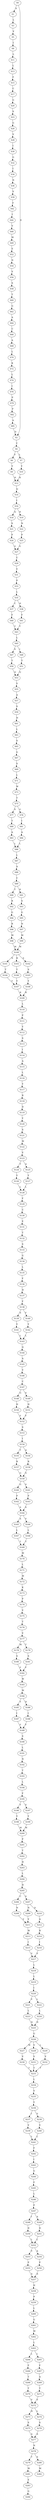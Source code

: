 strict digraph  {
	S0 -> S1 [ label = S ];
	S0 -> S2 [ label = D ];
	S1 -> S3 [ label = L ];
	S2 -> S4 [ label = C ];
	S3 -> S5 [ label = V ];
	S4 -> S6 [ label = F ];
	S4 -> S7 [ label = L ];
	S5 -> S8 [ label = I ];
	S6 -> S9 [ label = Y ];
	S7 -> S10 [ label = Y ];
	S8 -> S11 [ label = L ];
	S9 -> S12 [ label = H ];
	S10 -> S12 [ label = H ];
	S11 -> S13 [ label = L ];
	S12 -> S14 [ label = Q ];
	S13 -> S15 [ label = F ];
	S14 -> S16 [ label = I ];
	S15 -> S17 [ label = C ];
	S16 -> S18 [ label = Q ];
	S16 -> S19 [ label = R ];
	S17 -> S20 [ label = G ];
	S18 -> S21 [ label = S ];
	S19 -> S22 [ label = N ];
	S20 -> S23 [ label = S ];
	S21 -> S24 [ label = P ];
	S22 -> S25 [ label = P ];
	S23 -> S26 [ label = G ];
	S24 -> S27 [ label = G ];
	S25 -> S27 [ label = G ];
	S26 -> S28 [ label = V ];
	S27 -> S29 [ label = C ];
	S28 -> S30 [ label = I ];
	S29 -> S31 [ label = Y ];
	S30 -> S32 [ label = G ];
	S31 -> S33 [ label = P ];
	S32 -> S34 [ label = I ];
	S33 -> S35 [ label = L ];
	S34 -> S36 [ label = N ];
	S35 -> S37 [ label = C ];
	S35 -> S38 [ label = H ];
	S36 -> S39 [ label = V ];
	S37 -> S40 [ label = F ];
	S38 -> S41 [ label = F ];
	S39 -> S42 [ label = F ];
	S40 -> S43 [ label = T ];
	S41 -> S43 [ label = T ];
	S42 -> S44 [ label = I ];
	S43 -> S45 [ label = L ];
	S44 -> S46 [ label = V ];
	S45 -> S47 [ label = S ];
	S45 -> S48 [ label = I ];
	S46 -> S49 [ label = M ];
	S47 -> S50 [ label = T ];
	S48 -> S51 [ label = T ];
	S49 -> S52 [ label = E ];
	S50 -> S53 [ label = Q ];
	S51 -> S53 [ label = Q ];
	S52 -> S54 [ label = N ];
	S53 -> S55 [ label = V ];
	S54 -> S56 [ label = V ];
	S55 -> S57 [ label = A ];
	S56 -> S58 [ label = S ];
	S57 -> S59 [ label = S ];
	S58 -> S60 [ label = T ];
	S59 -> S61 [ label = H ];
	S60 -> S62 [ label = G ];
	S61 -> S63 [ label = L ];
	S62 -> S64 [ label = A ];
	S63 -> S65 [ label = S ];
	S64 -> S66 [ label = C ];
	S65 -> S67 [ label = G ];
	S66 -> S68 [ label = A ];
	S67 -> S69 [ label = S ];
	S68 -> S70 [ label = L ];
	S69 -> S71 [ label = L ];
	S70 -> S72 [ label = K ];
	S71 -> S73 [ label = W ];
	S72 -> S74 [ label = L ];
	S73 -> S75 [ label = T ];
	S74 -> S76 [ label = I ];
	S75 -> S77 [ label = S ];
	S75 -> S78 [ label = G ];
	S76 -> S79 [ label = P ];
	S77 -> S80 [ label = T ];
	S78 -> S81 [ label = I ];
	S79 -> S82 [ label = P ];
	S80 -> S83 [ label = A ];
	S81 -> S84 [ label = A ];
	S82 -> S85 [ label = A ];
	S83 -> S86 [ label = L ];
	S84 -> S86 [ label = L ];
	S85 -> S2 [ label = D ];
	S86 -> S87 [ label = L ];
	S87 -> S88 [ label = A ];
	S88 -> S89 [ label = C ];
	S89 -> S90 [ label = T ];
	S89 -> S91 [ label = R ];
	S90 -> S92 [ label = R ];
	S91 -> S93 [ label = S ];
	S92 -> S94 [ label = G ];
	S93 -> S95 [ label = G ];
	S94 -> S96 [ label = R ];
	S95 -> S97 [ label = N ];
	S96 -> S98 [ label = M ];
	S97 -> S99 [ label = M ];
	S98 -> S100 [ label = M ];
	S99 -> S100 [ label = M ];
	S100 -> S101 [ label = N ];
	S100 -> S102 [ label = S ];
	S100 -> S103 [ label = R ];
	S101 -> S104 [ label = T ];
	S102 -> S105 [ label = S ];
	S103 -> S106 [ label = T ];
	S104 -> S107 [ label = Y ];
	S105 -> S108 [ label = Y ];
	S106 -> S107 [ label = Y ];
	S107 -> S109 [ label = R ];
	S108 -> S109 [ label = R ];
	S109 -> S110 [ label = L ];
	S110 -> S111 [ label = P ];
	S111 -> S112 [ label = Y ];
	S112 -> S113 [ label = S ];
	S113 -> S114 [ label = I ];
	S114 -> S115 [ label = A ];
	S115 -> S116 [ label = L ];
	S116 -> S117 [ label = Y ];
	S117 -> S118 [ label = R ];
	S118 -> S119 [ label = D ];
	S119 -> S120 [ label = Y ];
	S120 -> S121 [ label = S ];
	S121 -> S122 [ label = M ];
	S122 -> S123 [ label = V ];
	S123 -> S124 [ label = T ];
	S123 -> S125 [ label = A ];
	S124 -> S126 [ label = Y ];
	S125 -> S127 [ label = Y ];
	S126 -> S128 [ label = L ];
	S127 -> S128 [ label = L ];
	S128 -> S129 [ label = F ];
	S129 -> S130 [ label = C ];
	S130 -> S131 [ label = E ];
	S131 -> S132 [ label = T ];
	S132 -> S133 [ label = S ];
	S133 -> S134 [ label = G ];
	S134 -> S135 [ label = L ];
	S135 -> S136 [ label = F ];
	S136 -> S137 [ label = H ];
	S137 -> S138 [ label = F ];
	S138 -> S139 [ label = S ];
	S138 -> S140 [ label = F ];
	S139 -> S141 [ label = Y ];
	S140 -> S142 [ label = Y ];
	S141 -> S143 [ label = L ];
	S142 -> S143 [ label = L ];
	S143 -> S144 [ label = Q ];
	S144 -> S145 [ label = A ];
	S145 -> S146 [ label = V ];
	S146 -> S147 [ label = C ];
	S147 -> S148 [ label = G ];
	S147 -> S149 [ label = S ];
	S148 -> S150 [ label = H ];
	S149 -> S151 [ label = H ];
	S150 -> S152 [ label = F ];
	S151 -> S152 [ label = F ];
	S152 -> S153 [ label = S ];
	S153 -> S154 [ label = I ];
	S154 -> S155 [ label = T ];
	S154 -> S156 [ label = A ];
	S155 -> S157 [ label = R ];
	S156 -> S158 [ label = R ];
	S157 -> S159 [ label = G ];
	S158 -> S159 [ label = G ];
	S159 -> S160 [ label = G ];
	S159 -> S161 [ label = S ];
	S160 -> S162 [ label = P ];
	S161 -> S163 [ label = P ];
	S162 -> S164 [ label = S ];
	S163 -> S164 [ label = S ];
	S164 -> S165 [ label = A ];
	S164 -> S166 [ label = V ];
	S165 -> S167 [ label = L ];
	S166 -> S168 [ label = L ];
	S167 -> S169 [ label = T ];
	S168 -> S169 [ label = T ];
	S169 -> S170 [ label = M ];
	S170 -> S171 [ label = L ];
	S171 -> S172 [ label = M ];
	S172 -> S173 [ label = K ];
	S173 -> S174 [ label = P ];
	S174 -> S175 [ label = V ];
	S175 -> S176 [ label = T ];
	S176 -> S177 [ label = V ];
	S177 -> S178 [ label = M ];
	S177 -> S179 [ label = T ];
	S178 -> S180 [ label = S ];
	S179 -> S181 [ label = S ];
	S180 -> S182 [ label = F ];
	S181 -> S182 [ label = F ];
	S182 -> S183 [ label = W ];
	S183 -> S184 [ label = M ];
	S184 -> S185 [ label = Y ];
	S184 -> S186 [ label = D ];
	S185 -> S187 [ label = I ];
	S186 -> S188 [ label = I ];
	S187 -> S189 [ label = F ];
	S188 -> S189 [ label = F ];
	S189 -> S190 [ label = S ];
	S190 -> S191 [ label = L ];
	S191 -> S192 [ label = N ];
	S192 -> S193 [ label = T ];
	S193 -> S194 [ label = L ];
	S194 -> S195 [ label = F ];
	S195 -> S196 [ label = Y ];
	S195 -> S197 [ label = S ];
	S196 -> S198 [ label = Y ];
	S197 -> S199 [ label = Y ];
	S198 -> S200 [ label = M ];
	S199 -> S200 [ label = M ];
	S200 -> S201 [ label = P ];
	S201 -> S202 [ label = T ];
	S202 -> S203 [ label = H ];
	S203 -> S204 [ label = L ];
	S204 -> S205 [ label = H ];
	S205 -> S206 [ label = C ];
	S205 -> S207 [ label = S ];
	S206 -> S208 [ label = N ];
	S207 -> S209 [ label = N ];
	S207 -> S210 [ label = D ];
	S208 -> S211 [ label = V ];
	S209 -> S211 [ label = V ];
	S210 -> S212 [ label = A ];
	S211 -> S213 [ label = M ];
	S212 -> S214 [ label = R ];
	S213 -> S215 [ label = I ];
	S214 -> S216 [ label = I ];
	S215 -> S217 [ label = V ];
	S216 -> S217 [ label = V ];
	S217 -> S218 [ label = L ];
	S218 -> S219 [ label = L ];
	S219 -> S220 [ label = I ];
	S220 -> S221 [ label = V ];
	S220 -> S222 [ label = L ];
	S221 -> S223 [ label = L ];
	S222 -> S224 [ label = L ];
	S223 -> S225 [ label = N ];
	S224 -> S225 [ label = N ];
	S225 -> S226 [ label = G ];
	S226 -> S227 [ label = M ];
	S226 -> S228 [ label = V ];
	S226 -> S229 [ label = L ];
	S227 -> S230 [ label = V ];
	S228 -> S231 [ label = V ];
	S229 -> S232 [ label = V ];
	S230 -> S233 [ label = T ];
	S231 -> S233 [ label = T ];
	S232 -> S233 [ label = T ];
	S233 -> S234 [ label = L ];
	S234 -> S235 [ label = V ];
	S235 -> S236 [ label = Y ];
	S236 -> S237 [ label = I ];
	S236 -> S238 [ label = V ];
	S237 -> S239 [ label = V ];
	S238 -> S240 [ label = V ];
	S239 -> S241 [ label = L ];
	S240 -> S241 [ label = L ];
	S241 -> S242 [ label = F ];
	S242 -> S243 [ label = I ];
	S243 -> S244 [ label = G ];
	S244 -> S245 [ label = F ];
	S245 -> S246 [ label = L ];
	S246 -> S247 [ label = P ];
	S247 -> S248 [ label = I ];
	S247 -> S249 [ label = A ];
	S248 -> S250 [ label = D ];
	S249 -> S251 [ label = D ];
	S250 -> S252 [ label = L ];
	S251 -> S252 [ label = L ];
	S252 -> S253 [ label = V ];
	S252 -> S254 [ label = A ];
	S253 -> S255 [ label = P ];
	S254 -> S256 [ label = P ];
	S255 -> S257 [ label = A ];
	S256 -> S257 [ label = A ];
	S257 -> S258 [ label = H ];
	S258 -> S259 [ label = P ];
	S259 -> S260 [ label = L ];
	S260 -> S261 [ label = G ];
	S261 -> S262 [ label = M ];
	S262 -> S263 [ label = L ];
	S263 -> S264 [ label = L ];
	S263 -> S265 [ label = I ];
	S264 -> S266 [ label = F ];
	S265 -> S267 [ label = F ];
	S266 -> S268 [ label = T ];
	S267 -> S269 [ label = A ];
	S268 -> S270 [ label = T ];
	S269 -> S271 [ label = T ];
	S270 -> S272 [ label = V ];
	S271 -> S272 [ label = V ];
	S272 -> S273 [ label = H ];
	S272 -> S274 [ label = L ];
	S273 -> S275 [ label = S ];
	S274 -> S276 [ label = S ];
	S275 -> S277 [ label = A ];
	S276 -> S277 [ label = A ];
	S277 -> S278 [ label = N ];
	S278 -> S279 [ label = T ];
	S278 -> S280 [ label = S ];
	S279 -> S281 [ label = M ];
	S280 -> S282 [ label = M ];
	S281 -> S283 [ label = E ];
	S283 -> S284 [ label = G ];
}
